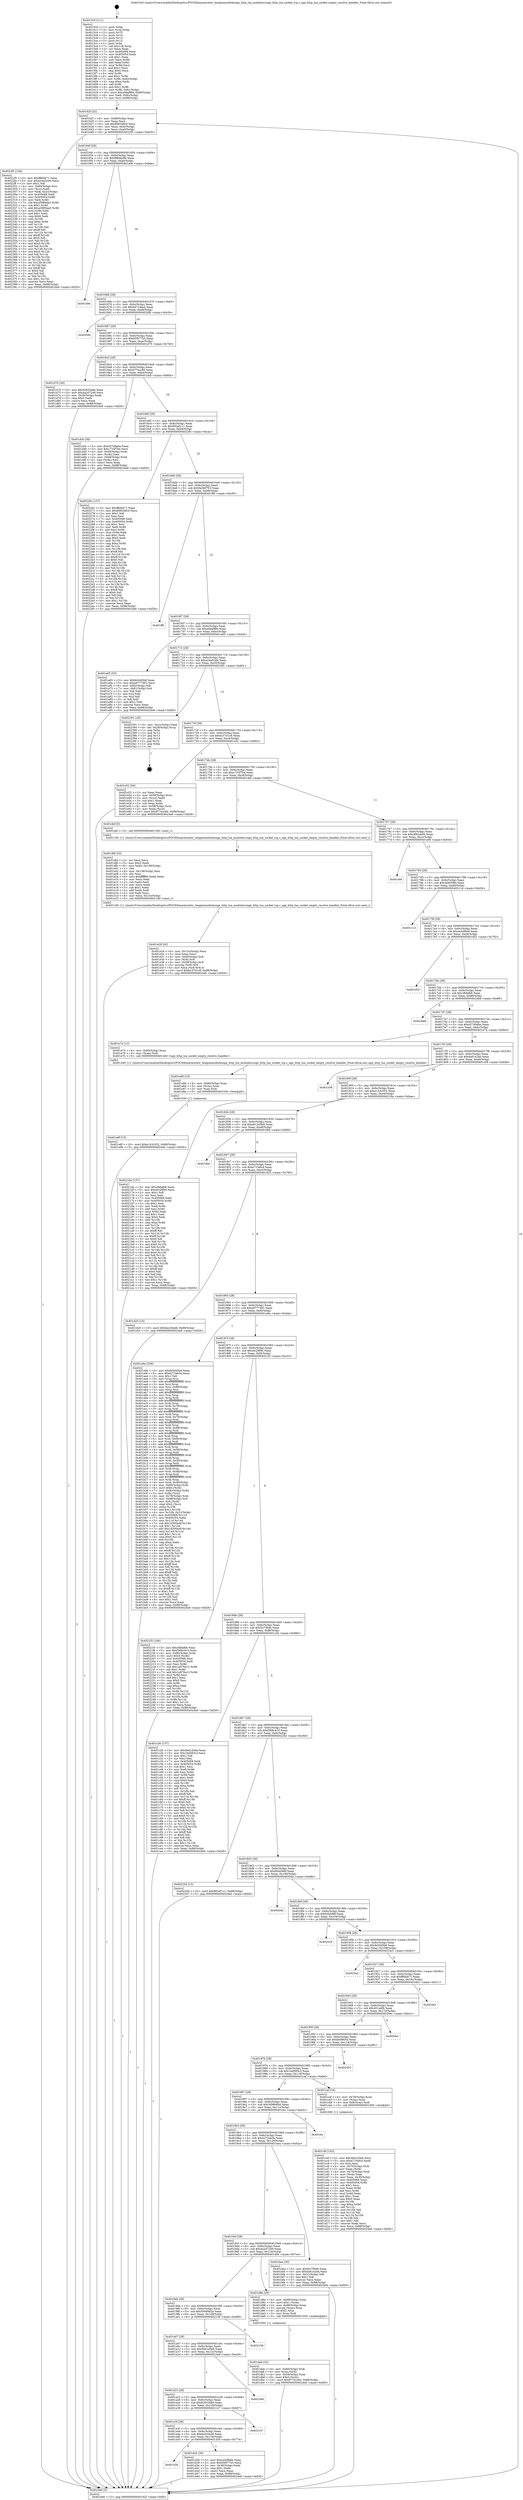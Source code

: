 digraph "0x4015c0" {
  label = "0x4015c0 (/mnt/c/Users/mathe/Desktop/tcc/POCII/binaries/extr_tenginemodulesngx_http_lua_modulesrcngx_http_lua_socket_tcp.c_ngx_http_lua_socket_empty_resolve_handler_Final-ollvm.out::main(0))"
  labelloc = "t"
  node[shape=record]

  Entry [label="",width=0.3,height=0.3,shape=circle,fillcolor=black,style=filled]
  "0x40162f" [label="{
     0x40162f [32]\l
     | [instrs]\l
     &nbsp;&nbsp;0x40162f \<+6\>: mov -0x88(%rbp),%eax\l
     &nbsp;&nbsp;0x401635 \<+2\>: mov %eax,%ecx\l
     &nbsp;&nbsp;0x401637 \<+6\>: sub $0x896348c0,%ecx\l
     &nbsp;&nbsp;0x40163d \<+6\>: mov %eax,-0x9c(%rbp)\l
     &nbsp;&nbsp;0x401643 \<+6\>: mov %ecx,-0xa0(%rbp)\l
     &nbsp;&nbsp;0x401649 \<+6\>: je 00000000004022f5 \<main+0xd35\>\l
  }"]
  "0x4022f5" [label="{
     0x4022f5 [156]\l
     | [instrs]\l
     &nbsp;&nbsp;0x4022f5 \<+5\>: mov $0xff6fd471,%eax\l
     &nbsp;&nbsp;0x4022fa \<+5\>: mov $0xa24a52d4,%ecx\l
     &nbsp;&nbsp;0x4022ff \<+2\>: mov $0x1,%dl\l
     &nbsp;&nbsp;0x402301 \<+4\>: mov -0x80(%rbp),%rsi\l
     &nbsp;&nbsp;0x402305 \<+2\>: mov (%rsi),%edi\l
     &nbsp;&nbsp;0x402307 \<+3\>: mov %edi,-0x2c(%rbp)\l
     &nbsp;&nbsp;0x40230a \<+7\>: mov 0x405068,%edi\l
     &nbsp;&nbsp;0x402311 \<+8\>: mov 0x405054,%r8d\l
     &nbsp;&nbsp;0x402319 \<+3\>: mov %edi,%r9d\l
     &nbsp;&nbsp;0x40231c \<+7\>: sub $0xa3980aa3,%r9d\l
     &nbsp;&nbsp;0x402323 \<+4\>: sub $0x1,%r9d\l
     &nbsp;&nbsp;0x402327 \<+7\>: add $0xa3980aa3,%r9d\l
     &nbsp;&nbsp;0x40232e \<+4\>: imul %r9d,%edi\l
     &nbsp;&nbsp;0x402332 \<+3\>: and $0x1,%edi\l
     &nbsp;&nbsp;0x402335 \<+3\>: cmp $0x0,%edi\l
     &nbsp;&nbsp;0x402338 \<+4\>: sete %r10b\l
     &nbsp;&nbsp;0x40233c \<+4\>: cmp $0xa,%r8d\l
     &nbsp;&nbsp;0x402340 \<+4\>: setl %r11b\l
     &nbsp;&nbsp;0x402344 \<+3\>: mov %r10b,%bl\l
     &nbsp;&nbsp;0x402347 \<+3\>: xor $0xff,%bl\l
     &nbsp;&nbsp;0x40234a \<+3\>: mov %r11b,%r14b\l
     &nbsp;&nbsp;0x40234d \<+4\>: xor $0xff,%r14b\l
     &nbsp;&nbsp;0x402351 \<+3\>: xor $0x0,%dl\l
     &nbsp;&nbsp;0x402354 \<+3\>: mov %bl,%r15b\l
     &nbsp;&nbsp;0x402357 \<+4\>: and $0x0,%r15b\l
     &nbsp;&nbsp;0x40235b \<+3\>: and %dl,%r10b\l
     &nbsp;&nbsp;0x40235e \<+3\>: mov %r14b,%r12b\l
     &nbsp;&nbsp;0x402361 \<+4\>: and $0x0,%r12b\l
     &nbsp;&nbsp;0x402365 \<+3\>: and %dl,%r11b\l
     &nbsp;&nbsp;0x402368 \<+3\>: or %r10b,%r15b\l
     &nbsp;&nbsp;0x40236b \<+3\>: or %r11b,%r12b\l
     &nbsp;&nbsp;0x40236e \<+3\>: xor %r12b,%r15b\l
     &nbsp;&nbsp;0x402371 \<+3\>: or %r14b,%bl\l
     &nbsp;&nbsp;0x402374 \<+3\>: xor $0xff,%bl\l
     &nbsp;&nbsp;0x402377 \<+3\>: or $0x0,%dl\l
     &nbsp;&nbsp;0x40237a \<+2\>: and %dl,%bl\l
     &nbsp;&nbsp;0x40237c \<+3\>: or %bl,%r15b\l
     &nbsp;&nbsp;0x40237f \<+4\>: test $0x1,%r15b\l
     &nbsp;&nbsp;0x402383 \<+3\>: cmovne %ecx,%eax\l
     &nbsp;&nbsp;0x402386 \<+6\>: mov %eax,-0x88(%rbp)\l
     &nbsp;&nbsp;0x40238c \<+5\>: jmp 00000000004024e6 \<main+0xf26\>\l
  }"]
  "0x40164f" [label="{
     0x40164f [28]\l
     | [instrs]\l
     &nbsp;&nbsp;0x40164f \<+5\>: jmp 0000000000401654 \<main+0x94\>\l
     &nbsp;&nbsp;0x401654 \<+6\>: mov -0x9c(%rbp),%eax\l
     &nbsp;&nbsp;0x40165a \<+5\>: sub $0x8f8d4e9b,%eax\l
     &nbsp;&nbsp;0x40165f \<+6\>: mov %eax,-0xa4(%rbp)\l
     &nbsp;&nbsp;0x401665 \<+6\>: je 0000000000401e9e \<main+0x8de\>\l
  }"]
  Exit [label="",width=0.3,height=0.3,shape=circle,fillcolor=black,style=filled,peripheries=2]
  "0x401e9e" [label="{
     0x401e9e\l
  }", style=dashed]
  "0x40166b" [label="{
     0x40166b [28]\l
     | [instrs]\l
     &nbsp;&nbsp;0x40166b \<+5\>: jmp 0000000000401670 \<main+0xb0\>\l
     &nbsp;&nbsp;0x401670 \<+6\>: mov -0x9c(%rbp),%eax\l
     &nbsp;&nbsp;0x401676 \<+5\>: sub $0x9471dea4,%eax\l
     &nbsp;&nbsp;0x40167b \<+6\>: mov %eax,-0xa8(%rbp)\l
     &nbsp;&nbsp;0x401681 \<+6\>: je 00000000004020fb \<main+0xb3b\>\l
  }"]
  "0x401e8f" [label="{
     0x401e8f [15]\l
     | [instrs]\l
     &nbsp;&nbsp;0x401e8f \<+10\>: movl $0xe143c352,-0x88(%rbp)\l
     &nbsp;&nbsp;0x401e99 \<+5\>: jmp 00000000004024e6 \<main+0xf26\>\l
  }"]
  "0x4020fb" [label="{
     0x4020fb\l
  }", style=dashed]
  "0x401687" [label="{
     0x401687 [28]\l
     | [instrs]\l
     &nbsp;&nbsp;0x401687 \<+5\>: jmp 000000000040168c \<main+0xcc\>\l
     &nbsp;&nbsp;0x40168c \<+6\>: mov -0x9c(%rbp),%eax\l
     &nbsp;&nbsp;0x401692 \<+5\>: sub $0x95f577b5,%eax\l
     &nbsp;&nbsp;0x401697 \<+6\>: mov %eax,-0xac(%rbp)\l
     &nbsp;&nbsp;0x40169d \<+6\>: je 0000000000401d70 \<main+0x7b0\>\l
  }"]
  "0x401e80" [label="{
     0x401e80 [15]\l
     | [instrs]\l
     &nbsp;&nbsp;0x401e80 \<+4\>: mov -0x60(%rbp),%rax\l
     &nbsp;&nbsp;0x401e84 \<+3\>: mov (%rax),%rax\l
     &nbsp;&nbsp;0x401e87 \<+3\>: mov %rax,%rdi\l
     &nbsp;&nbsp;0x401e8a \<+5\>: call 0000000000401030 \<free@plt\>\l
     | [calls]\l
     &nbsp;&nbsp;0x401030 \{1\} (unknown)\l
  }"]
  "0x401d70" [label="{
     0x401d70 [30]\l
     | [instrs]\l
     &nbsp;&nbsp;0x401d70 \<+5\>: mov $0x62653a84,%eax\l
     &nbsp;&nbsp;0x401d75 \<+5\>: mov $0x4a2d7249,%ecx\l
     &nbsp;&nbsp;0x401d7a \<+3\>: mov -0x30(%rbp),%edx\l
     &nbsp;&nbsp;0x401d7d \<+3\>: cmp $0x0,%edx\l
     &nbsp;&nbsp;0x401d80 \<+3\>: cmove %ecx,%eax\l
     &nbsp;&nbsp;0x401d83 \<+6\>: mov %eax,-0x88(%rbp)\l
     &nbsp;&nbsp;0x401d89 \<+5\>: jmp 00000000004024e6 \<main+0xf26\>\l
  }"]
  "0x4016a3" [label="{
     0x4016a3 [28]\l
     | [instrs]\l
     &nbsp;&nbsp;0x4016a3 \<+5\>: jmp 00000000004016a8 \<main+0xe8\>\l
     &nbsp;&nbsp;0x4016a8 \<+6\>: mov -0x9c(%rbp),%eax\l
     &nbsp;&nbsp;0x4016ae \<+5\>: sub $0x977ecc60,%eax\l
     &nbsp;&nbsp;0x4016b3 \<+6\>: mov %eax,-0xb0(%rbp)\l
     &nbsp;&nbsp;0x4016b9 \<+6\>: je 0000000000401dcb \<main+0x80b\>\l
  }"]
  "0x401e28" [label="{
     0x401e28 [42]\l
     | [instrs]\l
     &nbsp;&nbsp;0x401e28 \<+6\>: mov -0x13c(%rbp),%ecx\l
     &nbsp;&nbsp;0x401e2e \<+3\>: imul %eax,%ecx\l
     &nbsp;&nbsp;0x401e31 \<+4\>: mov -0x60(%rbp),%r8\l
     &nbsp;&nbsp;0x401e35 \<+3\>: mov (%r8),%r8\l
     &nbsp;&nbsp;0x401e38 \<+4\>: mov -0x58(%rbp),%r9\l
     &nbsp;&nbsp;0x401e3c \<+3\>: movslq (%r9),%r9\l
     &nbsp;&nbsp;0x401e3f \<+4\>: mov %ecx,(%r8,%r9,4)\l
     &nbsp;&nbsp;0x401e43 \<+10\>: movl $0xbc37d1c8,-0x88(%rbp)\l
     &nbsp;&nbsp;0x401e4d \<+5\>: jmp 00000000004024e6 \<main+0xf26\>\l
  }"]
  "0x401dcb" [label="{
     0x401dcb [36]\l
     | [instrs]\l
     &nbsp;&nbsp;0x401dcb \<+5\>: mov $0xd27d9abe,%eax\l
     &nbsp;&nbsp;0x401dd0 \<+5\>: mov $0xc725f7b4,%ecx\l
     &nbsp;&nbsp;0x401dd5 \<+4\>: mov -0x58(%rbp),%rdx\l
     &nbsp;&nbsp;0x401dd9 \<+2\>: mov (%rdx),%esi\l
     &nbsp;&nbsp;0x401ddb \<+4\>: mov -0x68(%rbp),%rdx\l
     &nbsp;&nbsp;0x401ddf \<+2\>: cmp (%rdx),%esi\l
     &nbsp;&nbsp;0x401de1 \<+3\>: cmovl %ecx,%eax\l
     &nbsp;&nbsp;0x401de4 \<+6\>: mov %eax,-0x88(%rbp)\l
     &nbsp;&nbsp;0x401dea \<+5\>: jmp 00000000004024e6 \<main+0xf26\>\l
  }"]
  "0x4016bf" [label="{
     0x4016bf [28]\l
     | [instrs]\l
     &nbsp;&nbsp;0x4016bf \<+5\>: jmp 00000000004016c4 \<main+0x104\>\l
     &nbsp;&nbsp;0x4016c4 \<+6\>: mov -0x9c(%rbp),%eax\l
     &nbsp;&nbsp;0x4016ca \<+5\>: sub $0x992ef111,%eax\l
     &nbsp;&nbsp;0x4016cf \<+6\>: mov %eax,-0xb4(%rbp)\l
     &nbsp;&nbsp;0x4016d5 \<+6\>: je 000000000040226c \<main+0xcac\>\l
  }"]
  "0x401df4" [label="{
     0x401df4 [52]\l
     | [instrs]\l
     &nbsp;&nbsp;0x401df4 \<+2\>: xor %ecx,%ecx\l
     &nbsp;&nbsp;0x401df6 \<+5\>: mov $0x2,%edx\l
     &nbsp;&nbsp;0x401dfb \<+6\>: mov %edx,-0x138(%rbp)\l
     &nbsp;&nbsp;0x401e01 \<+1\>: cltd\l
     &nbsp;&nbsp;0x401e02 \<+6\>: mov -0x138(%rbp),%esi\l
     &nbsp;&nbsp;0x401e08 \<+2\>: idiv %esi\l
     &nbsp;&nbsp;0x401e0a \<+6\>: imul $0xfffffffe,%edx,%edx\l
     &nbsp;&nbsp;0x401e10 \<+2\>: mov %ecx,%edi\l
     &nbsp;&nbsp;0x401e12 \<+2\>: sub %edx,%edi\l
     &nbsp;&nbsp;0x401e14 \<+2\>: mov %ecx,%edx\l
     &nbsp;&nbsp;0x401e16 \<+3\>: sub $0x1,%edx\l
     &nbsp;&nbsp;0x401e19 \<+2\>: add %edx,%edi\l
     &nbsp;&nbsp;0x401e1b \<+2\>: sub %edi,%ecx\l
     &nbsp;&nbsp;0x401e1d \<+6\>: mov %ecx,-0x13c(%rbp)\l
     &nbsp;&nbsp;0x401e23 \<+5\>: call 0000000000401160 \<next_i\>\l
     | [calls]\l
     &nbsp;&nbsp;0x401160 \{1\} (/mnt/c/Users/mathe/Desktop/tcc/POCII/binaries/extr_tenginemodulesngx_http_lua_modulesrcngx_http_lua_socket_tcp.c_ngx_http_lua_socket_empty_resolve_handler_Final-ollvm.out::next_i)\l
  }"]
  "0x40226c" [label="{
     0x40226c [137]\l
     | [instrs]\l
     &nbsp;&nbsp;0x40226c \<+5\>: mov $0xff6fd471,%eax\l
     &nbsp;&nbsp;0x402271 \<+5\>: mov $0x896348c0,%ecx\l
     &nbsp;&nbsp;0x402276 \<+2\>: mov $0x1,%dl\l
     &nbsp;&nbsp;0x402278 \<+2\>: xor %esi,%esi\l
     &nbsp;&nbsp;0x40227a \<+7\>: mov 0x405068,%edi\l
     &nbsp;&nbsp;0x402281 \<+8\>: mov 0x405054,%r8d\l
     &nbsp;&nbsp;0x402289 \<+3\>: sub $0x1,%esi\l
     &nbsp;&nbsp;0x40228c \<+3\>: mov %edi,%r9d\l
     &nbsp;&nbsp;0x40228f \<+3\>: add %esi,%r9d\l
     &nbsp;&nbsp;0x402292 \<+4\>: imul %r9d,%edi\l
     &nbsp;&nbsp;0x402296 \<+3\>: and $0x1,%edi\l
     &nbsp;&nbsp;0x402299 \<+3\>: cmp $0x0,%edi\l
     &nbsp;&nbsp;0x40229c \<+4\>: sete %r10b\l
     &nbsp;&nbsp;0x4022a0 \<+4\>: cmp $0xa,%r8d\l
     &nbsp;&nbsp;0x4022a4 \<+4\>: setl %r11b\l
     &nbsp;&nbsp;0x4022a8 \<+3\>: mov %r10b,%bl\l
     &nbsp;&nbsp;0x4022ab \<+3\>: xor $0xff,%bl\l
     &nbsp;&nbsp;0x4022ae \<+3\>: mov %r11b,%r14b\l
     &nbsp;&nbsp;0x4022b1 \<+4\>: xor $0xff,%r14b\l
     &nbsp;&nbsp;0x4022b5 \<+3\>: xor $0x0,%dl\l
     &nbsp;&nbsp;0x4022b8 \<+3\>: mov %bl,%r15b\l
     &nbsp;&nbsp;0x4022bb \<+4\>: and $0x0,%r15b\l
     &nbsp;&nbsp;0x4022bf \<+3\>: and %dl,%r10b\l
     &nbsp;&nbsp;0x4022c2 \<+3\>: mov %r14b,%r12b\l
     &nbsp;&nbsp;0x4022c5 \<+4\>: and $0x0,%r12b\l
     &nbsp;&nbsp;0x4022c9 \<+3\>: and %dl,%r11b\l
     &nbsp;&nbsp;0x4022cc \<+3\>: or %r10b,%r15b\l
     &nbsp;&nbsp;0x4022cf \<+3\>: or %r11b,%r12b\l
     &nbsp;&nbsp;0x4022d2 \<+3\>: xor %r12b,%r15b\l
     &nbsp;&nbsp;0x4022d5 \<+3\>: or %r14b,%bl\l
     &nbsp;&nbsp;0x4022d8 \<+3\>: xor $0xff,%bl\l
     &nbsp;&nbsp;0x4022db \<+3\>: or $0x0,%dl\l
     &nbsp;&nbsp;0x4022de \<+2\>: and %dl,%bl\l
     &nbsp;&nbsp;0x4022e0 \<+3\>: or %bl,%r15b\l
     &nbsp;&nbsp;0x4022e3 \<+4\>: test $0x1,%r15b\l
     &nbsp;&nbsp;0x4022e7 \<+3\>: cmovne %ecx,%eax\l
     &nbsp;&nbsp;0x4022ea \<+6\>: mov %eax,-0x88(%rbp)\l
     &nbsp;&nbsp;0x4022f0 \<+5\>: jmp 00000000004024e6 \<main+0xf26\>\l
  }"]
  "0x4016db" [label="{
     0x4016db [28]\l
     | [instrs]\l
     &nbsp;&nbsp;0x4016db \<+5\>: jmp 00000000004016e0 \<main+0x120\>\l
     &nbsp;&nbsp;0x4016e0 \<+6\>: mov -0x9c(%rbp),%eax\l
     &nbsp;&nbsp;0x4016e6 \<+5\>: sub $0x9a3b9763,%eax\l
     &nbsp;&nbsp;0x4016eb \<+6\>: mov %eax,-0xb8(%rbp)\l
     &nbsp;&nbsp;0x4016f1 \<+6\>: je 0000000000401ff0 \<main+0xa30\>\l
  }"]
  "0x401dab" [label="{
     0x401dab [32]\l
     | [instrs]\l
     &nbsp;&nbsp;0x401dab \<+4\>: mov -0x60(%rbp),%rdi\l
     &nbsp;&nbsp;0x401daf \<+3\>: mov %rax,(%rdi)\l
     &nbsp;&nbsp;0x401db2 \<+4\>: mov -0x58(%rbp),%rax\l
     &nbsp;&nbsp;0x401db6 \<+6\>: movl $0x0,(%rax)\l
     &nbsp;&nbsp;0x401dbc \<+10\>: movl $0x977ecc60,-0x88(%rbp)\l
     &nbsp;&nbsp;0x401dc6 \<+5\>: jmp 00000000004024e6 \<main+0xf26\>\l
  }"]
  "0x401ff0" [label="{
     0x401ff0\l
  }", style=dashed]
  "0x4016f7" [label="{
     0x4016f7 [28]\l
     | [instrs]\l
     &nbsp;&nbsp;0x4016f7 \<+5\>: jmp 00000000004016fc \<main+0x13c\>\l
     &nbsp;&nbsp;0x4016fc \<+6\>: mov -0x9c(%rbp),%eax\l
     &nbsp;&nbsp;0x401702 \<+5\>: sub $0xa08af8fd,%eax\l
     &nbsp;&nbsp;0x401707 \<+6\>: mov %eax,-0xbc(%rbp)\l
     &nbsp;&nbsp;0x40170d \<+6\>: je 0000000000401a65 \<main+0x4a5\>\l
  }"]
  "0x401a5b" [label="{
     0x401a5b\l
  }", style=dashed]
  "0x401a65" [label="{
     0x401a65 [53]\l
     | [instrs]\l
     &nbsp;&nbsp;0x401a65 \<+5\>: mov $0xfe5d45b8,%eax\l
     &nbsp;&nbsp;0x401a6a \<+5\>: mov $0xe9777491,%ecx\l
     &nbsp;&nbsp;0x401a6f \<+6\>: mov -0x82(%rbp),%dl\l
     &nbsp;&nbsp;0x401a75 \<+7\>: mov -0x81(%rbp),%sil\l
     &nbsp;&nbsp;0x401a7c \<+3\>: mov %dl,%dil\l
     &nbsp;&nbsp;0x401a7f \<+3\>: and %sil,%dil\l
     &nbsp;&nbsp;0x401a82 \<+3\>: xor %sil,%dl\l
     &nbsp;&nbsp;0x401a85 \<+3\>: or %dl,%dil\l
     &nbsp;&nbsp;0x401a88 \<+4\>: test $0x1,%dil\l
     &nbsp;&nbsp;0x401a8c \<+3\>: cmovne %ecx,%eax\l
     &nbsp;&nbsp;0x401a8f \<+6\>: mov %eax,-0x88(%rbp)\l
     &nbsp;&nbsp;0x401a95 \<+5\>: jmp 00000000004024e6 \<main+0xf26\>\l
  }"]
  "0x401713" [label="{
     0x401713 [28]\l
     | [instrs]\l
     &nbsp;&nbsp;0x401713 \<+5\>: jmp 0000000000401718 \<main+0x158\>\l
     &nbsp;&nbsp;0x401718 \<+6\>: mov -0x9c(%rbp),%eax\l
     &nbsp;&nbsp;0x40171e \<+5\>: sub $0xa24a52d4,%eax\l
     &nbsp;&nbsp;0x401723 \<+6\>: mov %eax,-0xc0(%rbp)\l
     &nbsp;&nbsp;0x401729 \<+6\>: je 0000000000402391 \<main+0xdd1\>\l
  }"]
  "0x4024e6" [label="{
     0x4024e6 [5]\l
     | [instrs]\l
     &nbsp;&nbsp;0x4024e6 \<+5\>: jmp 000000000040162f \<main+0x6f\>\l
  }"]
  "0x4015c0" [label="{
     0x4015c0 [111]\l
     | [instrs]\l
     &nbsp;&nbsp;0x4015c0 \<+1\>: push %rbp\l
     &nbsp;&nbsp;0x4015c1 \<+3\>: mov %rsp,%rbp\l
     &nbsp;&nbsp;0x4015c4 \<+2\>: push %r15\l
     &nbsp;&nbsp;0x4015c6 \<+2\>: push %r14\l
     &nbsp;&nbsp;0x4015c8 \<+2\>: push %r13\l
     &nbsp;&nbsp;0x4015ca \<+2\>: push %r12\l
     &nbsp;&nbsp;0x4015cc \<+1\>: push %rbx\l
     &nbsp;&nbsp;0x4015cd \<+7\>: sub $0x138,%rsp\l
     &nbsp;&nbsp;0x4015d4 \<+2\>: xor %eax,%eax\l
     &nbsp;&nbsp;0x4015d6 \<+7\>: mov 0x405068,%ecx\l
     &nbsp;&nbsp;0x4015dd \<+7\>: mov 0x405054,%edx\l
     &nbsp;&nbsp;0x4015e4 \<+3\>: sub $0x1,%eax\l
     &nbsp;&nbsp;0x4015e7 \<+3\>: mov %ecx,%r8d\l
     &nbsp;&nbsp;0x4015ea \<+3\>: add %eax,%r8d\l
     &nbsp;&nbsp;0x4015ed \<+4\>: imul %r8d,%ecx\l
     &nbsp;&nbsp;0x4015f1 \<+3\>: and $0x1,%ecx\l
     &nbsp;&nbsp;0x4015f4 \<+3\>: cmp $0x0,%ecx\l
     &nbsp;&nbsp;0x4015f7 \<+4\>: sete %r9b\l
     &nbsp;&nbsp;0x4015fb \<+4\>: and $0x1,%r9b\l
     &nbsp;&nbsp;0x4015ff \<+7\>: mov %r9b,-0x82(%rbp)\l
     &nbsp;&nbsp;0x401606 \<+3\>: cmp $0xa,%edx\l
     &nbsp;&nbsp;0x401609 \<+4\>: setl %r9b\l
     &nbsp;&nbsp;0x40160d \<+4\>: and $0x1,%r9b\l
     &nbsp;&nbsp;0x401611 \<+7\>: mov %r9b,-0x81(%rbp)\l
     &nbsp;&nbsp;0x401618 \<+10\>: movl $0xa08af8fd,-0x88(%rbp)\l
     &nbsp;&nbsp;0x401622 \<+6\>: mov %edi,-0x8c(%rbp)\l
     &nbsp;&nbsp;0x401628 \<+7\>: mov %rsi,-0x98(%rbp)\l
  }"]
  "0x401d34" [label="{
     0x401d34 [30]\l
     | [instrs]\l
     &nbsp;&nbsp;0x401d34 \<+5\>: mov $0xce45f6e6,%eax\l
     &nbsp;&nbsp;0x401d39 \<+5\>: mov $0x95f577b5,%ecx\l
     &nbsp;&nbsp;0x401d3e \<+3\>: mov -0x30(%rbp),%edx\l
     &nbsp;&nbsp;0x401d41 \<+3\>: cmp $0x1,%edx\l
     &nbsp;&nbsp;0x401d44 \<+3\>: cmovl %ecx,%eax\l
     &nbsp;&nbsp;0x401d47 \<+6\>: mov %eax,-0x88(%rbp)\l
     &nbsp;&nbsp;0x401d4d \<+5\>: jmp 00000000004024e6 \<main+0xf26\>\l
  }"]
  "0x402391" [label="{
     0x402391 [18]\l
     | [instrs]\l
     &nbsp;&nbsp;0x402391 \<+3\>: mov -0x2c(%rbp),%eax\l
     &nbsp;&nbsp;0x402394 \<+4\>: lea -0x28(%rbp),%rsp\l
     &nbsp;&nbsp;0x402398 \<+1\>: pop %rbx\l
     &nbsp;&nbsp;0x402399 \<+2\>: pop %r12\l
     &nbsp;&nbsp;0x40239b \<+2\>: pop %r13\l
     &nbsp;&nbsp;0x40239d \<+2\>: pop %r14\l
     &nbsp;&nbsp;0x40239f \<+2\>: pop %r15\l
     &nbsp;&nbsp;0x4023a1 \<+1\>: pop %rbp\l
     &nbsp;&nbsp;0x4023a2 \<+1\>: ret\l
  }"]
  "0x40172f" [label="{
     0x40172f [28]\l
     | [instrs]\l
     &nbsp;&nbsp;0x40172f \<+5\>: jmp 0000000000401734 \<main+0x174\>\l
     &nbsp;&nbsp;0x401734 \<+6\>: mov -0x9c(%rbp),%eax\l
     &nbsp;&nbsp;0x40173a \<+5\>: sub $0xbc37d1c8,%eax\l
     &nbsp;&nbsp;0x40173f \<+6\>: mov %eax,-0xc4(%rbp)\l
     &nbsp;&nbsp;0x401745 \<+6\>: je 0000000000401e52 \<main+0x892\>\l
  }"]
  "0x401a3f" [label="{
     0x401a3f [28]\l
     | [instrs]\l
     &nbsp;&nbsp;0x401a3f \<+5\>: jmp 0000000000401a44 \<main+0x484\>\l
     &nbsp;&nbsp;0x401a44 \<+6\>: mov -0x9c(%rbp),%eax\l
     &nbsp;&nbsp;0x401a4a \<+5\>: sub $0x6a2c0a48,%eax\l
     &nbsp;&nbsp;0x401a4f \<+6\>: mov %eax,-0x134(%rbp)\l
     &nbsp;&nbsp;0x401a55 \<+6\>: je 0000000000401d34 \<main+0x774\>\l
  }"]
  "0x401e52" [label="{
     0x401e52 [34]\l
     | [instrs]\l
     &nbsp;&nbsp;0x401e52 \<+2\>: xor %eax,%eax\l
     &nbsp;&nbsp;0x401e54 \<+4\>: mov -0x58(%rbp),%rcx\l
     &nbsp;&nbsp;0x401e58 \<+2\>: mov (%rcx),%edx\l
     &nbsp;&nbsp;0x401e5a \<+3\>: sub $0x1,%eax\l
     &nbsp;&nbsp;0x401e5d \<+2\>: sub %eax,%edx\l
     &nbsp;&nbsp;0x401e5f \<+4\>: mov -0x58(%rbp),%rcx\l
     &nbsp;&nbsp;0x401e63 \<+2\>: mov %edx,(%rcx)\l
     &nbsp;&nbsp;0x401e65 \<+10\>: movl $0x977ecc60,-0x88(%rbp)\l
     &nbsp;&nbsp;0x401e6f \<+5\>: jmp 00000000004024e6 \<main+0xf26\>\l
  }"]
  "0x40174b" [label="{
     0x40174b [28]\l
     | [instrs]\l
     &nbsp;&nbsp;0x40174b \<+5\>: jmp 0000000000401750 \<main+0x190\>\l
     &nbsp;&nbsp;0x401750 \<+6\>: mov -0x9c(%rbp),%eax\l
     &nbsp;&nbsp;0x401756 \<+5\>: sub $0xc725f7b4,%eax\l
     &nbsp;&nbsp;0x40175b \<+6\>: mov %eax,-0xc8(%rbp)\l
     &nbsp;&nbsp;0x401761 \<+6\>: je 0000000000401def \<main+0x82f\>\l
  }"]
  "0x402147" [label="{
     0x402147\l
  }", style=dashed]
  "0x401def" [label="{
     0x401def [5]\l
     | [instrs]\l
     &nbsp;&nbsp;0x401def \<+5\>: call 0000000000401160 \<next_i\>\l
     | [calls]\l
     &nbsp;&nbsp;0x401160 \{1\} (/mnt/c/Users/mathe/Desktop/tcc/POCII/binaries/extr_tenginemodulesngx_http_lua_modulesrcngx_http_lua_socket_tcp.c_ngx_http_lua_socket_empty_resolve_handler_Final-ollvm.out::next_i)\l
  }"]
  "0x401767" [label="{
     0x401767 [28]\l
     | [instrs]\l
     &nbsp;&nbsp;0x401767 \<+5\>: jmp 000000000040176c \<main+0x1ac\>\l
     &nbsp;&nbsp;0x40176c \<+6\>: mov -0x9c(%rbp),%eax\l
     &nbsp;&nbsp;0x401772 \<+5\>: sub $0xc882ab00,%eax\l
     &nbsp;&nbsp;0x401777 \<+6\>: mov %eax,-0xcc(%rbp)\l
     &nbsp;&nbsp;0x40177d \<+6\>: je 0000000000401ef4 \<main+0x934\>\l
  }"]
  "0x401a23" [label="{
     0x401a23 [28]\l
     | [instrs]\l
     &nbsp;&nbsp;0x401a23 \<+5\>: jmp 0000000000401a28 \<main+0x468\>\l
     &nbsp;&nbsp;0x401a28 \<+6\>: mov -0x9c(%rbp),%eax\l
     &nbsp;&nbsp;0x401a2e \<+5\>: sub $0x62653a84,%eax\l
     &nbsp;&nbsp;0x401a33 \<+6\>: mov %eax,-0x130(%rbp)\l
     &nbsp;&nbsp;0x401a39 \<+6\>: je 0000000000402147 \<main+0xb87\>\l
  }"]
  "0x401ef4" [label="{
     0x401ef4\l
  }", style=dashed]
  "0x401783" [label="{
     0x401783 [28]\l
     | [instrs]\l
     &nbsp;&nbsp;0x401783 \<+5\>: jmp 0000000000401788 \<main+0x1c8\>\l
     &nbsp;&nbsp;0x401788 \<+6\>: mov -0x9c(%rbp),%eax\l
     &nbsp;&nbsp;0x40178e \<+5\>: sub $0xcb9039fd,%eax\l
     &nbsp;&nbsp;0x401793 \<+6\>: mov %eax,-0xd0(%rbp)\l
     &nbsp;&nbsp;0x401799 \<+6\>: je 000000000040211d \<main+0xb5d\>\l
  }"]
  "0x4023e8" [label="{
     0x4023e8\l
  }", style=dashed]
  "0x40211d" [label="{
     0x40211d\l
  }", style=dashed]
  "0x40179f" [label="{
     0x40179f [28]\l
     | [instrs]\l
     &nbsp;&nbsp;0x40179f \<+5\>: jmp 00000000004017a4 \<main+0x1e4\>\l
     &nbsp;&nbsp;0x4017a4 \<+6\>: mov -0x9c(%rbp),%eax\l
     &nbsp;&nbsp;0x4017aa \<+5\>: sub $0xce45f6e6,%eax\l
     &nbsp;&nbsp;0x4017af \<+6\>: mov %eax,-0xd4(%rbp)\l
     &nbsp;&nbsp;0x4017b5 \<+6\>: je 0000000000401d52 \<main+0x792\>\l
  }"]
  "0x401a07" [label="{
     0x401a07 [28]\l
     | [instrs]\l
     &nbsp;&nbsp;0x401a07 \<+5\>: jmp 0000000000401a0c \<main+0x44c\>\l
     &nbsp;&nbsp;0x401a0c \<+6\>: mov -0x9c(%rbp),%eax\l
     &nbsp;&nbsp;0x401a12 \<+5\>: sub $0x56d1d3eb,%eax\l
     &nbsp;&nbsp;0x401a17 \<+6\>: mov %eax,-0x12c(%rbp)\l
     &nbsp;&nbsp;0x401a1d \<+6\>: je 00000000004023e8 \<main+0xe28\>\l
  }"]
  "0x401d52" [label="{
     0x401d52\l
  }", style=dashed]
  "0x4017bb" [label="{
     0x4017bb [28]\l
     | [instrs]\l
     &nbsp;&nbsp;0x4017bb \<+5\>: jmp 00000000004017c0 \<main+0x200\>\l
     &nbsp;&nbsp;0x4017c0 \<+6\>: mov -0x9c(%rbp),%eax\l
     &nbsp;&nbsp;0x4017c6 \<+5\>: sub $0xcfbfafb6,%eax\l
     &nbsp;&nbsp;0x4017cb \<+6\>: mov %eax,-0xd8(%rbp)\l
     &nbsp;&nbsp;0x4017d1 \<+6\>: je 00000000004024b8 \<main+0xef8\>\l
  }"]
  "0x402156" [label="{
     0x402156\l
  }", style=dashed]
  "0x4024b8" [label="{
     0x4024b8\l
  }", style=dashed]
  "0x4017d7" [label="{
     0x4017d7 [28]\l
     | [instrs]\l
     &nbsp;&nbsp;0x4017d7 \<+5\>: jmp 00000000004017dc \<main+0x21c\>\l
     &nbsp;&nbsp;0x4017dc \<+6\>: mov -0x9c(%rbp),%eax\l
     &nbsp;&nbsp;0x4017e2 \<+5\>: sub $0xd27d9abe,%eax\l
     &nbsp;&nbsp;0x4017e7 \<+6\>: mov %eax,-0xdc(%rbp)\l
     &nbsp;&nbsp;0x4017ed \<+6\>: je 0000000000401e74 \<main+0x8b4\>\l
  }"]
  "0x4019eb" [label="{
     0x4019eb [28]\l
     | [instrs]\l
     &nbsp;&nbsp;0x4019eb \<+5\>: jmp 00000000004019f0 \<main+0x430\>\l
     &nbsp;&nbsp;0x4019f0 \<+6\>: mov -0x9c(%rbp),%eax\l
     &nbsp;&nbsp;0x4019f6 \<+5\>: sub $0x5094862e,%eax\l
     &nbsp;&nbsp;0x4019fb \<+6\>: mov %eax,-0x128(%rbp)\l
     &nbsp;&nbsp;0x401a01 \<+6\>: je 0000000000402156 \<main+0xb96\>\l
  }"]
  "0x401e74" [label="{
     0x401e74 [12]\l
     | [instrs]\l
     &nbsp;&nbsp;0x401e74 \<+4\>: mov -0x60(%rbp),%rax\l
     &nbsp;&nbsp;0x401e78 \<+3\>: mov (%rax),%rdi\l
     &nbsp;&nbsp;0x401e7b \<+5\>: call 0000000000401440 \<ngx_http_lua_socket_empty_resolve_handler\>\l
     | [calls]\l
     &nbsp;&nbsp;0x401440 \{1\} (/mnt/c/Users/mathe/Desktop/tcc/POCII/binaries/extr_tenginemodulesngx_http_lua_modulesrcngx_http_lua_socket_tcp.c_ngx_http_lua_socket_empty_resolve_handler_Final-ollvm.out::ngx_http_lua_socket_empty_resolve_handler)\l
  }"]
  "0x4017f3" [label="{
     0x4017f3 [28]\l
     | [instrs]\l
     &nbsp;&nbsp;0x4017f3 \<+5\>: jmp 00000000004017f8 \<main+0x238\>\l
     &nbsp;&nbsp;0x4017f8 \<+6\>: mov -0x9c(%rbp),%eax\l
     &nbsp;&nbsp;0x4017fe \<+5\>: sub $0xda61e2eb,%eax\l
     &nbsp;&nbsp;0x401803 \<+6\>: mov %eax,-0xe0(%rbp)\l
     &nbsp;&nbsp;0x401809 \<+6\>: je 0000000000401c08 \<main+0x648\>\l
  }"]
  "0x401d8e" [label="{
     0x401d8e [29]\l
     | [instrs]\l
     &nbsp;&nbsp;0x401d8e \<+4\>: mov -0x68(%rbp),%rax\l
     &nbsp;&nbsp;0x401d92 \<+6\>: movl $0x1,(%rax)\l
     &nbsp;&nbsp;0x401d98 \<+4\>: mov -0x68(%rbp),%rax\l
     &nbsp;&nbsp;0x401d9c \<+3\>: movslq (%rax),%rax\l
     &nbsp;&nbsp;0x401d9f \<+4\>: shl $0x2,%rax\l
     &nbsp;&nbsp;0x401da3 \<+3\>: mov %rax,%rdi\l
     &nbsp;&nbsp;0x401da6 \<+5\>: call 0000000000401050 \<malloc@plt\>\l
     | [calls]\l
     &nbsp;&nbsp;0x401050 \{1\} (unknown)\l
  }"]
  "0x401c08" [label="{
     0x401c08\l
  }", style=dashed]
  "0x40180f" [label="{
     0x40180f [28]\l
     | [instrs]\l
     &nbsp;&nbsp;0x40180f \<+5\>: jmp 0000000000401814 \<main+0x254\>\l
     &nbsp;&nbsp;0x401814 \<+6\>: mov -0x9c(%rbp),%eax\l
     &nbsp;&nbsp;0x40181a \<+5\>: sub $0xe143c352,%eax\l
     &nbsp;&nbsp;0x40181f \<+6\>: mov %eax,-0xe4(%rbp)\l
     &nbsp;&nbsp;0x401825 \<+6\>: je 000000000040216a \<main+0xbaa\>\l
  }"]
  "0x401cbf" [label="{
     0x401cbf [102]\l
     | [instrs]\l
     &nbsp;&nbsp;0x401cbf \<+5\>: mov $0x56d1d3eb,%ecx\l
     &nbsp;&nbsp;0x401cc4 \<+5\>: mov $0xe710efc4,%edx\l
     &nbsp;&nbsp;0x401cc9 \<+2\>: xor %esi,%esi\l
     &nbsp;&nbsp;0x401ccb \<+4\>: mov -0x70(%rbp),%rdi\l
     &nbsp;&nbsp;0x401ccf \<+2\>: mov %eax,(%rdi)\l
     &nbsp;&nbsp;0x401cd1 \<+4\>: mov -0x70(%rbp),%rdi\l
     &nbsp;&nbsp;0x401cd5 \<+2\>: mov (%rdi),%eax\l
     &nbsp;&nbsp;0x401cd7 \<+3\>: mov %eax,-0x30(%rbp)\l
     &nbsp;&nbsp;0x401cda \<+7\>: mov 0x405068,%eax\l
     &nbsp;&nbsp;0x401ce1 \<+8\>: mov 0x405054,%r8d\l
     &nbsp;&nbsp;0x401ce9 \<+3\>: sub $0x1,%esi\l
     &nbsp;&nbsp;0x401cec \<+3\>: mov %eax,%r9d\l
     &nbsp;&nbsp;0x401cef \<+3\>: add %esi,%r9d\l
     &nbsp;&nbsp;0x401cf2 \<+4\>: imul %r9d,%eax\l
     &nbsp;&nbsp;0x401cf6 \<+3\>: and $0x1,%eax\l
     &nbsp;&nbsp;0x401cf9 \<+3\>: cmp $0x0,%eax\l
     &nbsp;&nbsp;0x401cfc \<+4\>: sete %r10b\l
     &nbsp;&nbsp;0x401d00 \<+4\>: cmp $0xa,%r8d\l
     &nbsp;&nbsp;0x401d04 \<+4\>: setl %r11b\l
     &nbsp;&nbsp;0x401d08 \<+3\>: mov %r10b,%bl\l
     &nbsp;&nbsp;0x401d0b \<+3\>: and %r11b,%bl\l
     &nbsp;&nbsp;0x401d0e \<+3\>: xor %r11b,%r10b\l
     &nbsp;&nbsp;0x401d11 \<+3\>: or %r10b,%bl\l
     &nbsp;&nbsp;0x401d14 \<+3\>: test $0x1,%bl\l
     &nbsp;&nbsp;0x401d17 \<+3\>: cmovne %edx,%ecx\l
     &nbsp;&nbsp;0x401d1a \<+6\>: mov %ecx,-0x88(%rbp)\l
     &nbsp;&nbsp;0x401d20 \<+5\>: jmp 00000000004024e6 \<main+0xf26\>\l
  }"]
  "0x40216a" [label="{
     0x40216a [137]\l
     | [instrs]\l
     &nbsp;&nbsp;0x40216a \<+5\>: mov $0xcfbfafb6,%eax\l
     &nbsp;&nbsp;0x40216f \<+5\>: mov $0xefc28f40,%ecx\l
     &nbsp;&nbsp;0x402174 \<+2\>: mov $0x1,%dl\l
     &nbsp;&nbsp;0x402176 \<+2\>: xor %esi,%esi\l
     &nbsp;&nbsp;0x402178 \<+7\>: mov 0x405068,%edi\l
     &nbsp;&nbsp;0x40217f \<+8\>: mov 0x405054,%r8d\l
     &nbsp;&nbsp;0x402187 \<+3\>: sub $0x1,%esi\l
     &nbsp;&nbsp;0x40218a \<+3\>: mov %edi,%r9d\l
     &nbsp;&nbsp;0x40218d \<+3\>: add %esi,%r9d\l
     &nbsp;&nbsp;0x402190 \<+4\>: imul %r9d,%edi\l
     &nbsp;&nbsp;0x402194 \<+3\>: and $0x1,%edi\l
     &nbsp;&nbsp;0x402197 \<+3\>: cmp $0x0,%edi\l
     &nbsp;&nbsp;0x40219a \<+4\>: sete %r10b\l
     &nbsp;&nbsp;0x40219e \<+4\>: cmp $0xa,%r8d\l
     &nbsp;&nbsp;0x4021a2 \<+4\>: setl %r11b\l
     &nbsp;&nbsp;0x4021a6 \<+3\>: mov %r10b,%bl\l
     &nbsp;&nbsp;0x4021a9 \<+3\>: xor $0xff,%bl\l
     &nbsp;&nbsp;0x4021ac \<+3\>: mov %r11b,%r14b\l
     &nbsp;&nbsp;0x4021af \<+4\>: xor $0xff,%r14b\l
     &nbsp;&nbsp;0x4021b3 \<+3\>: xor $0x0,%dl\l
     &nbsp;&nbsp;0x4021b6 \<+3\>: mov %bl,%r15b\l
     &nbsp;&nbsp;0x4021b9 \<+4\>: and $0x0,%r15b\l
     &nbsp;&nbsp;0x4021bd \<+3\>: and %dl,%r10b\l
     &nbsp;&nbsp;0x4021c0 \<+3\>: mov %r14b,%r12b\l
     &nbsp;&nbsp;0x4021c3 \<+4\>: and $0x0,%r12b\l
     &nbsp;&nbsp;0x4021c7 \<+3\>: and %dl,%r11b\l
     &nbsp;&nbsp;0x4021ca \<+3\>: or %r10b,%r15b\l
     &nbsp;&nbsp;0x4021cd \<+3\>: or %r11b,%r12b\l
     &nbsp;&nbsp;0x4021d0 \<+3\>: xor %r12b,%r15b\l
     &nbsp;&nbsp;0x4021d3 \<+3\>: or %r14b,%bl\l
     &nbsp;&nbsp;0x4021d6 \<+3\>: xor $0xff,%bl\l
     &nbsp;&nbsp;0x4021d9 \<+3\>: or $0x0,%dl\l
     &nbsp;&nbsp;0x4021dc \<+2\>: and %dl,%bl\l
     &nbsp;&nbsp;0x4021de \<+3\>: or %bl,%r15b\l
     &nbsp;&nbsp;0x4021e1 \<+4\>: test $0x1,%r15b\l
     &nbsp;&nbsp;0x4021e5 \<+3\>: cmovne %ecx,%eax\l
     &nbsp;&nbsp;0x4021e8 \<+6\>: mov %eax,-0x88(%rbp)\l
     &nbsp;&nbsp;0x4021ee \<+5\>: jmp 00000000004024e6 \<main+0xf26\>\l
  }"]
  "0x40182b" [label="{
     0x40182b [28]\l
     | [instrs]\l
     &nbsp;&nbsp;0x40182b \<+5\>: jmp 0000000000401830 \<main+0x270\>\l
     &nbsp;&nbsp;0x401830 \<+6\>: mov -0x9c(%rbp),%eax\l
     &nbsp;&nbsp;0x401836 \<+5\>: sub $0xe612d3b9,%eax\l
     &nbsp;&nbsp;0x40183b \<+6\>: mov %eax,-0xe8(%rbp)\l
     &nbsp;&nbsp;0x401841 \<+6\>: je 0000000000401fbd \<main+0x9fd\>\l
  }"]
  "0x4019cf" [label="{
     0x4019cf [28]\l
     | [instrs]\l
     &nbsp;&nbsp;0x4019cf \<+5\>: jmp 00000000004019d4 \<main+0x414\>\l
     &nbsp;&nbsp;0x4019d4 \<+6\>: mov -0x9c(%rbp),%eax\l
     &nbsp;&nbsp;0x4019da \<+5\>: sub $0x4a2d7249,%eax\l
     &nbsp;&nbsp;0x4019df \<+6\>: mov %eax,-0x124(%rbp)\l
     &nbsp;&nbsp;0x4019e5 \<+6\>: je 0000000000401d8e \<main+0x7ce\>\l
  }"]
  "0x401fbd" [label="{
     0x401fbd\l
  }", style=dashed]
  "0x401847" [label="{
     0x401847 [28]\l
     | [instrs]\l
     &nbsp;&nbsp;0x401847 \<+5\>: jmp 000000000040184c \<main+0x28c\>\l
     &nbsp;&nbsp;0x40184c \<+6\>: mov -0x9c(%rbp),%eax\l
     &nbsp;&nbsp;0x401852 \<+5\>: sub $0xe710efc4,%eax\l
     &nbsp;&nbsp;0x401857 \<+6\>: mov %eax,-0xec(%rbp)\l
     &nbsp;&nbsp;0x40185d \<+6\>: je 0000000000401d25 \<main+0x765\>\l
  }"]
  "0x401bea" [label="{
     0x401bea [30]\l
     | [instrs]\l
     &nbsp;&nbsp;0x401bea \<+5\>: mov $0xf2c7f646,%eax\l
     &nbsp;&nbsp;0x401bef \<+5\>: mov $0xda61e2eb,%ecx\l
     &nbsp;&nbsp;0x401bf4 \<+3\>: mov -0x31(%rbp),%dl\l
     &nbsp;&nbsp;0x401bf7 \<+3\>: test $0x1,%dl\l
     &nbsp;&nbsp;0x401bfa \<+3\>: cmovne %ecx,%eax\l
     &nbsp;&nbsp;0x401bfd \<+6\>: mov %eax,-0x88(%rbp)\l
     &nbsp;&nbsp;0x401c03 \<+5\>: jmp 00000000004024e6 \<main+0xf26\>\l
  }"]
  "0x401d25" [label="{
     0x401d25 [15]\l
     | [instrs]\l
     &nbsp;&nbsp;0x401d25 \<+10\>: movl $0x6a2c0a48,-0x88(%rbp)\l
     &nbsp;&nbsp;0x401d2f \<+5\>: jmp 00000000004024e6 \<main+0xf26\>\l
  }"]
  "0x401863" [label="{
     0x401863 [28]\l
     | [instrs]\l
     &nbsp;&nbsp;0x401863 \<+5\>: jmp 0000000000401868 \<main+0x2a8\>\l
     &nbsp;&nbsp;0x401868 \<+6\>: mov -0x9c(%rbp),%eax\l
     &nbsp;&nbsp;0x40186e \<+5\>: sub $0xe9777491,%eax\l
     &nbsp;&nbsp;0x401873 \<+6\>: mov %eax,-0xf0(%rbp)\l
     &nbsp;&nbsp;0x401879 \<+6\>: je 0000000000401a9a \<main+0x4da\>\l
  }"]
  "0x4019b3" [label="{
     0x4019b3 [28]\l
     | [instrs]\l
     &nbsp;&nbsp;0x4019b3 \<+5\>: jmp 00000000004019b8 \<main+0x3f8\>\l
     &nbsp;&nbsp;0x4019b8 \<+6\>: mov -0x9c(%rbp),%eax\l
     &nbsp;&nbsp;0x4019be \<+5\>: sub $0x4272eb3e,%eax\l
     &nbsp;&nbsp;0x4019c3 \<+6\>: mov %eax,-0x120(%rbp)\l
     &nbsp;&nbsp;0x4019c9 \<+6\>: je 0000000000401bea \<main+0x62a\>\l
  }"]
  "0x401a9a" [label="{
     0x401a9a [336]\l
     | [instrs]\l
     &nbsp;&nbsp;0x401a9a \<+5\>: mov $0xfe5d45b8,%eax\l
     &nbsp;&nbsp;0x401a9f \<+5\>: mov $0x4272eb3e,%ecx\l
     &nbsp;&nbsp;0x401aa4 \<+2\>: mov $0x1,%dl\l
     &nbsp;&nbsp;0x401aa6 \<+3\>: mov %rsp,%rsi\l
     &nbsp;&nbsp;0x401aa9 \<+4\>: add $0xfffffffffffffff0,%rsi\l
     &nbsp;&nbsp;0x401aad \<+3\>: mov %rsi,%rsp\l
     &nbsp;&nbsp;0x401ab0 \<+4\>: mov %rsi,-0x80(%rbp)\l
     &nbsp;&nbsp;0x401ab4 \<+3\>: mov %rsp,%rsi\l
     &nbsp;&nbsp;0x401ab7 \<+4\>: add $0xfffffffffffffff0,%rsi\l
     &nbsp;&nbsp;0x401abb \<+3\>: mov %rsi,%rsp\l
     &nbsp;&nbsp;0x401abe \<+3\>: mov %rsp,%rdi\l
     &nbsp;&nbsp;0x401ac1 \<+4\>: add $0xfffffffffffffff0,%rdi\l
     &nbsp;&nbsp;0x401ac5 \<+3\>: mov %rdi,%rsp\l
     &nbsp;&nbsp;0x401ac8 \<+4\>: mov %rdi,-0x78(%rbp)\l
     &nbsp;&nbsp;0x401acc \<+3\>: mov %rsp,%rdi\l
     &nbsp;&nbsp;0x401acf \<+4\>: add $0xfffffffffffffff0,%rdi\l
     &nbsp;&nbsp;0x401ad3 \<+3\>: mov %rdi,%rsp\l
     &nbsp;&nbsp;0x401ad6 \<+4\>: mov %rdi,-0x70(%rbp)\l
     &nbsp;&nbsp;0x401ada \<+3\>: mov %rsp,%rdi\l
     &nbsp;&nbsp;0x401add \<+4\>: add $0xfffffffffffffff0,%rdi\l
     &nbsp;&nbsp;0x401ae1 \<+3\>: mov %rdi,%rsp\l
     &nbsp;&nbsp;0x401ae4 \<+4\>: mov %rdi,-0x68(%rbp)\l
     &nbsp;&nbsp;0x401ae8 \<+3\>: mov %rsp,%rdi\l
     &nbsp;&nbsp;0x401aeb \<+4\>: add $0xfffffffffffffff0,%rdi\l
     &nbsp;&nbsp;0x401aef \<+3\>: mov %rdi,%rsp\l
     &nbsp;&nbsp;0x401af2 \<+4\>: mov %rdi,-0x60(%rbp)\l
     &nbsp;&nbsp;0x401af6 \<+3\>: mov %rsp,%rdi\l
     &nbsp;&nbsp;0x401af9 \<+4\>: add $0xfffffffffffffff0,%rdi\l
     &nbsp;&nbsp;0x401afd \<+3\>: mov %rdi,%rsp\l
     &nbsp;&nbsp;0x401b00 \<+4\>: mov %rdi,-0x58(%rbp)\l
     &nbsp;&nbsp;0x401b04 \<+3\>: mov %rsp,%rdi\l
     &nbsp;&nbsp;0x401b07 \<+4\>: add $0xfffffffffffffff0,%rdi\l
     &nbsp;&nbsp;0x401b0b \<+3\>: mov %rdi,%rsp\l
     &nbsp;&nbsp;0x401b0e \<+4\>: mov %rdi,-0x50(%rbp)\l
     &nbsp;&nbsp;0x401b12 \<+3\>: mov %rsp,%rdi\l
     &nbsp;&nbsp;0x401b15 \<+4\>: add $0xfffffffffffffff0,%rdi\l
     &nbsp;&nbsp;0x401b19 \<+3\>: mov %rdi,%rsp\l
     &nbsp;&nbsp;0x401b1c \<+4\>: mov %rdi,-0x48(%rbp)\l
     &nbsp;&nbsp;0x401b20 \<+3\>: mov %rsp,%rdi\l
     &nbsp;&nbsp;0x401b23 \<+4\>: add $0xfffffffffffffff0,%rdi\l
     &nbsp;&nbsp;0x401b27 \<+3\>: mov %rdi,%rsp\l
     &nbsp;&nbsp;0x401b2a \<+4\>: mov %rdi,-0x40(%rbp)\l
     &nbsp;&nbsp;0x401b2e \<+4\>: mov -0x80(%rbp),%rdi\l
     &nbsp;&nbsp;0x401b32 \<+6\>: movl $0x0,(%rdi)\l
     &nbsp;&nbsp;0x401b38 \<+7\>: mov -0x8c(%rbp),%r8d\l
     &nbsp;&nbsp;0x401b3f \<+3\>: mov %r8d,(%rsi)\l
     &nbsp;&nbsp;0x401b42 \<+4\>: mov -0x78(%rbp),%rdi\l
     &nbsp;&nbsp;0x401b46 \<+7\>: mov -0x98(%rbp),%r9\l
     &nbsp;&nbsp;0x401b4d \<+3\>: mov %r9,(%rdi)\l
     &nbsp;&nbsp;0x401b50 \<+3\>: cmpl $0x2,(%rsi)\l
     &nbsp;&nbsp;0x401b53 \<+4\>: setne %r10b\l
     &nbsp;&nbsp;0x401b57 \<+4\>: and $0x1,%r10b\l
     &nbsp;&nbsp;0x401b5b \<+4\>: mov %r10b,-0x31(%rbp)\l
     &nbsp;&nbsp;0x401b5f \<+8\>: mov 0x405068,%r11d\l
     &nbsp;&nbsp;0x401b67 \<+7\>: mov 0x405054,%ebx\l
     &nbsp;&nbsp;0x401b6e \<+3\>: mov %r11d,%r14d\l
     &nbsp;&nbsp;0x401b71 \<+7\>: sub $0x1d300a4f,%r14d\l
     &nbsp;&nbsp;0x401b78 \<+4\>: sub $0x1,%r14d\l
     &nbsp;&nbsp;0x401b7c \<+7\>: add $0x1d300a4f,%r14d\l
     &nbsp;&nbsp;0x401b83 \<+4\>: imul %r14d,%r11d\l
     &nbsp;&nbsp;0x401b87 \<+4\>: and $0x1,%r11d\l
     &nbsp;&nbsp;0x401b8b \<+4\>: cmp $0x0,%r11d\l
     &nbsp;&nbsp;0x401b8f \<+4\>: sete %r10b\l
     &nbsp;&nbsp;0x401b93 \<+3\>: cmp $0xa,%ebx\l
     &nbsp;&nbsp;0x401b96 \<+4\>: setl %r15b\l
     &nbsp;&nbsp;0x401b9a \<+3\>: mov %r10b,%r12b\l
     &nbsp;&nbsp;0x401b9d \<+4\>: xor $0xff,%r12b\l
     &nbsp;&nbsp;0x401ba1 \<+3\>: mov %r15b,%r13b\l
     &nbsp;&nbsp;0x401ba4 \<+4\>: xor $0xff,%r13b\l
     &nbsp;&nbsp;0x401ba8 \<+3\>: xor $0x1,%dl\l
     &nbsp;&nbsp;0x401bab \<+3\>: mov %r12b,%sil\l
     &nbsp;&nbsp;0x401bae \<+4\>: and $0xff,%sil\l
     &nbsp;&nbsp;0x401bb2 \<+3\>: and %dl,%r10b\l
     &nbsp;&nbsp;0x401bb5 \<+3\>: mov %r13b,%dil\l
     &nbsp;&nbsp;0x401bb8 \<+4\>: and $0xff,%dil\l
     &nbsp;&nbsp;0x401bbc \<+3\>: and %dl,%r15b\l
     &nbsp;&nbsp;0x401bbf \<+3\>: or %r10b,%sil\l
     &nbsp;&nbsp;0x401bc2 \<+3\>: or %r15b,%dil\l
     &nbsp;&nbsp;0x401bc5 \<+3\>: xor %dil,%sil\l
     &nbsp;&nbsp;0x401bc8 \<+3\>: or %r13b,%r12b\l
     &nbsp;&nbsp;0x401bcb \<+4\>: xor $0xff,%r12b\l
     &nbsp;&nbsp;0x401bcf \<+3\>: or $0x1,%dl\l
     &nbsp;&nbsp;0x401bd2 \<+3\>: and %dl,%r12b\l
     &nbsp;&nbsp;0x401bd5 \<+3\>: or %r12b,%sil\l
     &nbsp;&nbsp;0x401bd8 \<+4\>: test $0x1,%sil\l
     &nbsp;&nbsp;0x401bdc \<+3\>: cmovne %ecx,%eax\l
     &nbsp;&nbsp;0x401bdf \<+6\>: mov %eax,-0x88(%rbp)\l
     &nbsp;&nbsp;0x401be5 \<+5\>: jmp 00000000004024e6 \<main+0xf26\>\l
  }"]
  "0x40187f" [label="{
     0x40187f [28]\l
     | [instrs]\l
     &nbsp;&nbsp;0x40187f \<+5\>: jmp 0000000000401884 \<main+0x2c4\>\l
     &nbsp;&nbsp;0x401884 \<+6\>: mov -0x9c(%rbp),%eax\l
     &nbsp;&nbsp;0x40188a \<+5\>: sub $0xefc28f40,%eax\l
     &nbsp;&nbsp;0x40188f \<+6\>: mov %eax,-0xf4(%rbp)\l
     &nbsp;&nbsp;0x401895 \<+6\>: je 00000000004021f3 \<main+0xc33\>\l
  }"]
  "0x401fcc" [label="{
     0x401fcc\l
  }", style=dashed]
  "0x401997" [label="{
     0x401997 [28]\l
     | [instrs]\l
     &nbsp;&nbsp;0x401997 \<+5\>: jmp 000000000040199c \<main+0x3dc\>\l
     &nbsp;&nbsp;0x40199c \<+6\>: mov -0x9c(%rbp),%eax\l
     &nbsp;&nbsp;0x4019a2 \<+5\>: sub $0x3d96b84d,%eax\l
     &nbsp;&nbsp;0x4019a7 \<+6\>: mov %eax,-0x11c(%rbp)\l
     &nbsp;&nbsp;0x4019ad \<+6\>: je 0000000000401fcc \<main+0xa0c\>\l
  }"]
  "0x4021f3" [label="{
     0x4021f3 [106]\l
     | [instrs]\l
     &nbsp;&nbsp;0x4021f3 \<+5\>: mov $0xcfbfafb6,%eax\l
     &nbsp;&nbsp;0x4021f8 \<+5\>: mov $0xf368c410,%ecx\l
     &nbsp;&nbsp;0x4021fd \<+4\>: mov -0x80(%rbp),%rdx\l
     &nbsp;&nbsp;0x402201 \<+6\>: movl $0x0,(%rdx)\l
     &nbsp;&nbsp;0x402207 \<+7\>: mov 0x405068,%esi\l
     &nbsp;&nbsp;0x40220e \<+7\>: mov 0x405054,%edi\l
     &nbsp;&nbsp;0x402215 \<+3\>: mov %esi,%r8d\l
     &nbsp;&nbsp;0x402218 \<+7\>: sub $0x1a976a12,%r8d\l
     &nbsp;&nbsp;0x40221f \<+4\>: sub $0x1,%r8d\l
     &nbsp;&nbsp;0x402223 \<+7\>: add $0x1a976a12,%r8d\l
     &nbsp;&nbsp;0x40222a \<+4\>: imul %r8d,%esi\l
     &nbsp;&nbsp;0x40222e \<+3\>: and $0x1,%esi\l
     &nbsp;&nbsp;0x402231 \<+3\>: cmp $0x0,%esi\l
     &nbsp;&nbsp;0x402234 \<+4\>: sete %r9b\l
     &nbsp;&nbsp;0x402238 \<+3\>: cmp $0xa,%edi\l
     &nbsp;&nbsp;0x40223b \<+4\>: setl %r10b\l
     &nbsp;&nbsp;0x40223f \<+3\>: mov %r9b,%r11b\l
     &nbsp;&nbsp;0x402242 \<+3\>: and %r10b,%r11b\l
     &nbsp;&nbsp;0x402245 \<+3\>: xor %r10b,%r9b\l
     &nbsp;&nbsp;0x402248 \<+3\>: or %r9b,%r11b\l
     &nbsp;&nbsp;0x40224b \<+4\>: test $0x1,%r11b\l
     &nbsp;&nbsp;0x40224f \<+3\>: cmovne %ecx,%eax\l
     &nbsp;&nbsp;0x402252 \<+6\>: mov %eax,-0x88(%rbp)\l
     &nbsp;&nbsp;0x402258 \<+5\>: jmp 00000000004024e6 \<main+0xf26\>\l
  }"]
  "0x40189b" [label="{
     0x40189b [28]\l
     | [instrs]\l
     &nbsp;&nbsp;0x40189b \<+5\>: jmp 00000000004018a0 \<main+0x2e0\>\l
     &nbsp;&nbsp;0x4018a0 \<+6\>: mov -0x9c(%rbp),%eax\l
     &nbsp;&nbsp;0x4018a6 \<+5\>: sub $0xf2c7f646,%eax\l
     &nbsp;&nbsp;0x4018ab \<+6\>: mov %eax,-0xf8(%rbp)\l
     &nbsp;&nbsp;0x4018b1 \<+6\>: je 0000000000401c26 \<main+0x666\>\l
  }"]
  "0x401caf" [label="{
     0x401caf [16]\l
     | [instrs]\l
     &nbsp;&nbsp;0x401caf \<+4\>: mov -0x78(%rbp),%rax\l
     &nbsp;&nbsp;0x401cb3 \<+3\>: mov (%rax),%rax\l
     &nbsp;&nbsp;0x401cb6 \<+4\>: mov 0x8(%rax),%rdi\l
     &nbsp;&nbsp;0x401cba \<+5\>: call 0000000000401060 \<atoi@plt\>\l
     | [calls]\l
     &nbsp;&nbsp;0x401060 \{1\} (unknown)\l
  }"]
  "0x401c26" [label="{
     0x401c26 [137]\l
     | [instrs]\l
     &nbsp;&nbsp;0x401c26 \<+5\>: mov $0x56d1d3eb,%eax\l
     &nbsp;&nbsp;0x401c2b \<+5\>: mov $0x1bd593c3,%ecx\l
     &nbsp;&nbsp;0x401c30 \<+2\>: mov $0x1,%dl\l
     &nbsp;&nbsp;0x401c32 \<+2\>: xor %esi,%esi\l
     &nbsp;&nbsp;0x401c34 \<+7\>: mov 0x405068,%edi\l
     &nbsp;&nbsp;0x401c3b \<+8\>: mov 0x405054,%r8d\l
     &nbsp;&nbsp;0x401c43 \<+3\>: sub $0x1,%esi\l
     &nbsp;&nbsp;0x401c46 \<+3\>: mov %edi,%r9d\l
     &nbsp;&nbsp;0x401c49 \<+3\>: add %esi,%r9d\l
     &nbsp;&nbsp;0x401c4c \<+4\>: imul %r9d,%edi\l
     &nbsp;&nbsp;0x401c50 \<+3\>: and $0x1,%edi\l
     &nbsp;&nbsp;0x401c53 \<+3\>: cmp $0x0,%edi\l
     &nbsp;&nbsp;0x401c56 \<+4\>: sete %r10b\l
     &nbsp;&nbsp;0x401c5a \<+4\>: cmp $0xa,%r8d\l
     &nbsp;&nbsp;0x401c5e \<+4\>: setl %r11b\l
     &nbsp;&nbsp;0x401c62 \<+3\>: mov %r10b,%bl\l
     &nbsp;&nbsp;0x401c65 \<+3\>: xor $0xff,%bl\l
     &nbsp;&nbsp;0x401c68 \<+3\>: mov %r11b,%r14b\l
     &nbsp;&nbsp;0x401c6b \<+4\>: xor $0xff,%r14b\l
     &nbsp;&nbsp;0x401c6f \<+3\>: xor $0x0,%dl\l
     &nbsp;&nbsp;0x401c72 \<+3\>: mov %bl,%r15b\l
     &nbsp;&nbsp;0x401c75 \<+4\>: and $0x0,%r15b\l
     &nbsp;&nbsp;0x401c79 \<+3\>: and %dl,%r10b\l
     &nbsp;&nbsp;0x401c7c \<+3\>: mov %r14b,%r12b\l
     &nbsp;&nbsp;0x401c7f \<+4\>: and $0x0,%r12b\l
     &nbsp;&nbsp;0x401c83 \<+3\>: and %dl,%r11b\l
     &nbsp;&nbsp;0x401c86 \<+3\>: or %r10b,%r15b\l
     &nbsp;&nbsp;0x401c89 \<+3\>: or %r11b,%r12b\l
     &nbsp;&nbsp;0x401c8c \<+3\>: xor %r12b,%r15b\l
     &nbsp;&nbsp;0x401c8f \<+3\>: or %r14b,%bl\l
     &nbsp;&nbsp;0x401c92 \<+3\>: xor $0xff,%bl\l
     &nbsp;&nbsp;0x401c95 \<+3\>: or $0x0,%dl\l
     &nbsp;&nbsp;0x401c98 \<+2\>: and %dl,%bl\l
     &nbsp;&nbsp;0x401c9a \<+3\>: or %bl,%r15b\l
     &nbsp;&nbsp;0x401c9d \<+4\>: test $0x1,%r15b\l
     &nbsp;&nbsp;0x401ca1 \<+3\>: cmovne %ecx,%eax\l
     &nbsp;&nbsp;0x401ca4 \<+6\>: mov %eax,-0x88(%rbp)\l
     &nbsp;&nbsp;0x401caa \<+5\>: jmp 00000000004024e6 \<main+0xf26\>\l
  }"]
  "0x4018b7" [label="{
     0x4018b7 [28]\l
     | [instrs]\l
     &nbsp;&nbsp;0x4018b7 \<+5\>: jmp 00000000004018bc \<main+0x2fc\>\l
     &nbsp;&nbsp;0x4018bc \<+6\>: mov -0x9c(%rbp),%eax\l
     &nbsp;&nbsp;0x4018c2 \<+5\>: sub $0xf368c410,%eax\l
     &nbsp;&nbsp;0x4018c7 \<+6\>: mov %eax,-0xfc(%rbp)\l
     &nbsp;&nbsp;0x4018cd \<+6\>: je 000000000040225d \<main+0xc9d\>\l
  }"]
  "0x40197b" [label="{
     0x40197b [28]\l
     | [instrs]\l
     &nbsp;&nbsp;0x40197b \<+5\>: jmp 0000000000401980 \<main+0x3c0\>\l
     &nbsp;&nbsp;0x401980 \<+6\>: mov -0x9c(%rbp),%eax\l
     &nbsp;&nbsp;0x401986 \<+5\>: sub $0x1bd593c3,%eax\l
     &nbsp;&nbsp;0x40198b \<+6\>: mov %eax,-0x118(%rbp)\l
     &nbsp;&nbsp;0x401991 \<+6\>: je 0000000000401caf \<main+0x6ef\>\l
  }"]
  "0x40225d" [label="{
     0x40225d [15]\l
     | [instrs]\l
     &nbsp;&nbsp;0x40225d \<+10\>: movl $0x992ef111,-0x88(%rbp)\l
     &nbsp;&nbsp;0x402267 \<+5\>: jmp 00000000004024e6 \<main+0xf26\>\l
  }"]
  "0x4018d3" [label="{
     0x4018d3 [28]\l
     | [instrs]\l
     &nbsp;&nbsp;0x4018d3 \<+5\>: jmp 00000000004018d8 \<main+0x318\>\l
     &nbsp;&nbsp;0x4018d8 \<+6\>: mov -0x9c(%rbp),%eax\l
     &nbsp;&nbsp;0x4018de \<+5\>: sub $0xf95a566f,%eax\l
     &nbsp;&nbsp;0x4018e3 \<+6\>: mov %eax,-0x100(%rbp)\l
     &nbsp;&nbsp;0x4018e9 \<+6\>: je 000000000040204b \<main+0xa8b\>\l
  }"]
  "0x402455" [label="{
     0x402455\l
  }", style=dashed]
  "0x40204b" [label="{
     0x40204b\l
  }", style=dashed]
  "0x4018ef" [label="{
     0x4018ef [28]\l
     | [instrs]\l
     &nbsp;&nbsp;0x4018ef \<+5\>: jmp 00000000004018f4 \<main+0x334\>\l
     &nbsp;&nbsp;0x4018f4 \<+6\>: mov -0x9c(%rbp),%eax\l
     &nbsp;&nbsp;0x4018fa \<+5\>: sub $0xfcfa588f,%eax\l
     &nbsp;&nbsp;0x4018ff \<+6\>: mov %eax,-0x104(%rbp)\l
     &nbsp;&nbsp;0x401905 \<+6\>: je 0000000000402418 \<main+0xe58\>\l
  }"]
  "0x40195f" [label="{
     0x40195f [28]\l
     | [instrs]\l
     &nbsp;&nbsp;0x40195f \<+5\>: jmp 0000000000401964 \<main+0x3a4\>\l
     &nbsp;&nbsp;0x401964 \<+6\>: mov -0x9c(%rbp),%eax\l
     &nbsp;&nbsp;0x40196a \<+5\>: sub $0xbb0865d,%eax\l
     &nbsp;&nbsp;0x40196f \<+6\>: mov %eax,-0x114(%rbp)\l
     &nbsp;&nbsp;0x401975 \<+6\>: je 0000000000402455 \<main+0xe95\>\l
  }"]
  "0x402418" [label="{
     0x402418\l
  }", style=dashed]
  "0x40190b" [label="{
     0x40190b [28]\l
     | [instrs]\l
     &nbsp;&nbsp;0x40190b \<+5\>: jmp 0000000000401910 \<main+0x350\>\l
     &nbsp;&nbsp;0x401910 \<+6\>: mov -0x9c(%rbp),%eax\l
     &nbsp;&nbsp;0x401916 \<+5\>: sub $0xfe5d45b8,%eax\l
     &nbsp;&nbsp;0x40191b \<+6\>: mov %eax,-0x108(%rbp)\l
     &nbsp;&nbsp;0x401921 \<+6\>: je 00000000004023a3 \<main+0xde3\>\l
  }"]
  "0x4020ec" [label="{
     0x4020ec\l
  }", style=dashed]
  "0x4023a3" [label="{
     0x4023a3\l
  }", style=dashed]
  "0x401927" [label="{
     0x401927 [28]\l
     | [instrs]\l
     &nbsp;&nbsp;0x401927 \<+5\>: jmp 000000000040192c \<main+0x36c\>\l
     &nbsp;&nbsp;0x40192c \<+6\>: mov -0x9c(%rbp),%eax\l
     &nbsp;&nbsp;0x401932 \<+5\>: sub $0xff6fd471,%eax\l
     &nbsp;&nbsp;0x401937 \<+6\>: mov %eax,-0x10c(%rbp)\l
     &nbsp;&nbsp;0x40193d \<+6\>: je 00000000004024d1 \<main+0xf11\>\l
  }"]
  "0x401943" [label="{
     0x401943 [28]\l
     | [instrs]\l
     &nbsp;&nbsp;0x401943 \<+5\>: jmp 0000000000401948 \<main+0x388\>\l
     &nbsp;&nbsp;0x401948 \<+6\>: mov -0x9c(%rbp),%eax\l
     &nbsp;&nbsp;0x40194e \<+5\>: sub $0x451a6fb,%eax\l
     &nbsp;&nbsp;0x401953 \<+6\>: mov %eax,-0x110(%rbp)\l
     &nbsp;&nbsp;0x401959 \<+6\>: je 00000000004020ec \<main+0xb2c\>\l
  }"]
  "0x4024d1" [label="{
     0x4024d1\l
  }", style=dashed]
  Entry -> "0x4015c0" [label=" 1"]
  "0x40162f" -> "0x4022f5" [label=" 1"]
  "0x40162f" -> "0x40164f" [label=" 19"]
  "0x402391" -> Exit [label=" 1"]
  "0x40164f" -> "0x401e9e" [label=" 0"]
  "0x40164f" -> "0x40166b" [label=" 19"]
  "0x4022f5" -> "0x4024e6" [label=" 1"]
  "0x40166b" -> "0x4020fb" [label=" 0"]
  "0x40166b" -> "0x401687" [label=" 19"]
  "0x40226c" -> "0x4024e6" [label=" 1"]
  "0x401687" -> "0x401d70" [label=" 1"]
  "0x401687" -> "0x4016a3" [label=" 18"]
  "0x40225d" -> "0x4024e6" [label=" 1"]
  "0x4016a3" -> "0x401dcb" [label=" 2"]
  "0x4016a3" -> "0x4016bf" [label=" 16"]
  "0x4021f3" -> "0x4024e6" [label=" 1"]
  "0x4016bf" -> "0x40226c" [label=" 1"]
  "0x4016bf" -> "0x4016db" [label=" 15"]
  "0x40216a" -> "0x4024e6" [label=" 1"]
  "0x4016db" -> "0x401ff0" [label=" 0"]
  "0x4016db" -> "0x4016f7" [label=" 15"]
  "0x401e8f" -> "0x4024e6" [label=" 1"]
  "0x4016f7" -> "0x401a65" [label=" 1"]
  "0x4016f7" -> "0x401713" [label=" 14"]
  "0x401a65" -> "0x4024e6" [label=" 1"]
  "0x4015c0" -> "0x40162f" [label=" 1"]
  "0x4024e6" -> "0x40162f" [label=" 19"]
  "0x401e80" -> "0x401e8f" [label=" 1"]
  "0x401713" -> "0x402391" [label=" 1"]
  "0x401713" -> "0x40172f" [label=" 13"]
  "0x401e74" -> "0x401e80" [label=" 1"]
  "0x40172f" -> "0x401e52" [label=" 1"]
  "0x40172f" -> "0x40174b" [label=" 12"]
  "0x401e28" -> "0x4024e6" [label=" 1"]
  "0x40174b" -> "0x401def" [label=" 1"]
  "0x40174b" -> "0x401767" [label=" 11"]
  "0x401df4" -> "0x401e28" [label=" 1"]
  "0x401767" -> "0x401ef4" [label=" 0"]
  "0x401767" -> "0x401783" [label=" 11"]
  "0x401dcb" -> "0x4024e6" [label=" 2"]
  "0x401783" -> "0x40211d" [label=" 0"]
  "0x401783" -> "0x40179f" [label=" 11"]
  "0x401dab" -> "0x4024e6" [label=" 1"]
  "0x40179f" -> "0x401d52" [label=" 0"]
  "0x40179f" -> "0x4017bb" [label=" 11"]
  "0x401d70" -> "0x4024e6" [label=" 1"]
  "0x4017bb" -> "0x4024b8" [label=" 0"]
  "0x4017bb" -> "0x4017d7" [label=" 11"]
  "0x401d34" -> "0x4024e6" [label=" 1"]
  "0x4017d7" -> "0x401e74" [label=" 1"]
  "0x4017d7" -> "0x4017f3" [label=" 10"]
  "0x401a3f" -> "0x401d34" [label=" 1"]
  "0x4017f3" -> "0x401c08" [label=" 0"]
  "0x4017f3" -> "0x40180f" [label=" 10"]
  "0x401e52" -> "0x4024e6" [label=" 1"]
  "0x40180f" -> "0x40216a" [label=" 1"]
  "0x40180f" -> "0x40182b" [label=" 9"]
  "0x401a23" -> "0x402147" [label=" 0"]
  "0x40182b" -> "0x401fbd" [label=" 0"]
  "0x40182b" -> "0x401847" [label=" 9"]
  "0x401def" -> "0x401df4" [label=" 1"]
  "0x401847" -> "0x401d25" [label=" 1"]
  "0x401847" -> "0x401863" [label=" 8"]
  "0x401a07" -> "0x401a23" [label=" 1"]
  "0x401863" -> "0x401a9a" [label=" 1"]
  "0x401863" -> "0x40187f" [label=" 7"]
  "0x401d8e" -> "0x401dab" [label=" 1"]
  "0x401a9a" -> "0x4024e6" [label=" 1"]
  "0x4019eb" -> "0x401a07" [label=" 1"]
  "0x40187f" -> "0x4021f3" [label=" 1"]
  "0x40187f" -> "0x40189b" [label=" 6"]
  "0x401a3f" -> "0x401a5b" [label=" 0"]
  "0x40189b" -> "0x401c26" [label=" 1"]
  "0x40189b" -> "0x4018b7" [label=" 5"]
  "0x4019cf" -> "0x4019eb" [label=" 1"]
  "0x4018b7" -> "0x40225d" [label=" 1"]
  "0x4018b7" -> "0x4018d3" [label=" 4"]
  "0x401a23" -> "0x401a3f" [label=" 1"]
  "0x4018d3" -> "0x40204b" [label=" 0"]
  "0x4018d3" -> "0x4018ef" [label=" 4"]
  "0x401d25" -> "0x4024e6" [label=" 1"]
  "0x4018ef" -> "0x402418" [label=" 0"]
  "0x4018ef" -> "0x40190b" [label=" 4"]
  "0x401caf" -> "0x401cbf" [label=" 1"]
  "0x40190b" -> "0x4023a3" [label=" 0"]
  "0x40190b" -> "0x401927" [label=" 4"]
  "0x401c26" -> "0x4024e6" [label=" 1"]
  "0x401927" -> "0x4024d1" [label=" 0"]
  "0x401927" -> "0x401943" [label=" 4"]
  "0x401bea" -> "0x4024e6" [label=" 1"]
  "0x401943" -> "0x4020ec" [label=" 0"]
  "0x401943" -> "0x40195f" [label=" 4"]
  "0x401cbf" -> "0x4024e6" [label=" 1"]
  "0x40195f" -> "0x402455" [label=" 0"]
  "0x40195f" -> "0x40197b" [label=" 4"]
  "0x4019cf" -> "0x401d8e" [label=" 1"]
  "0x40197b" -> "0x401caf" [label=" 1"]
  "0x40197b" -> "0x401997" [label=" 3"]
  "0x4019eb" -> "0x402156" [label=" 0"]
  "0x401997" -> "0x401fcc" [label=" 0"]
  "0x401997" -> "0x4019b3" [label=" 3"]
  "0x401a07" -> "0x4023e8" [label=" 0"]
  "0x4019b3" -> "0x401bea" [label=" 1"]
  "0x4019b3" -> "0x4019cf" [label=" 2"]
}
